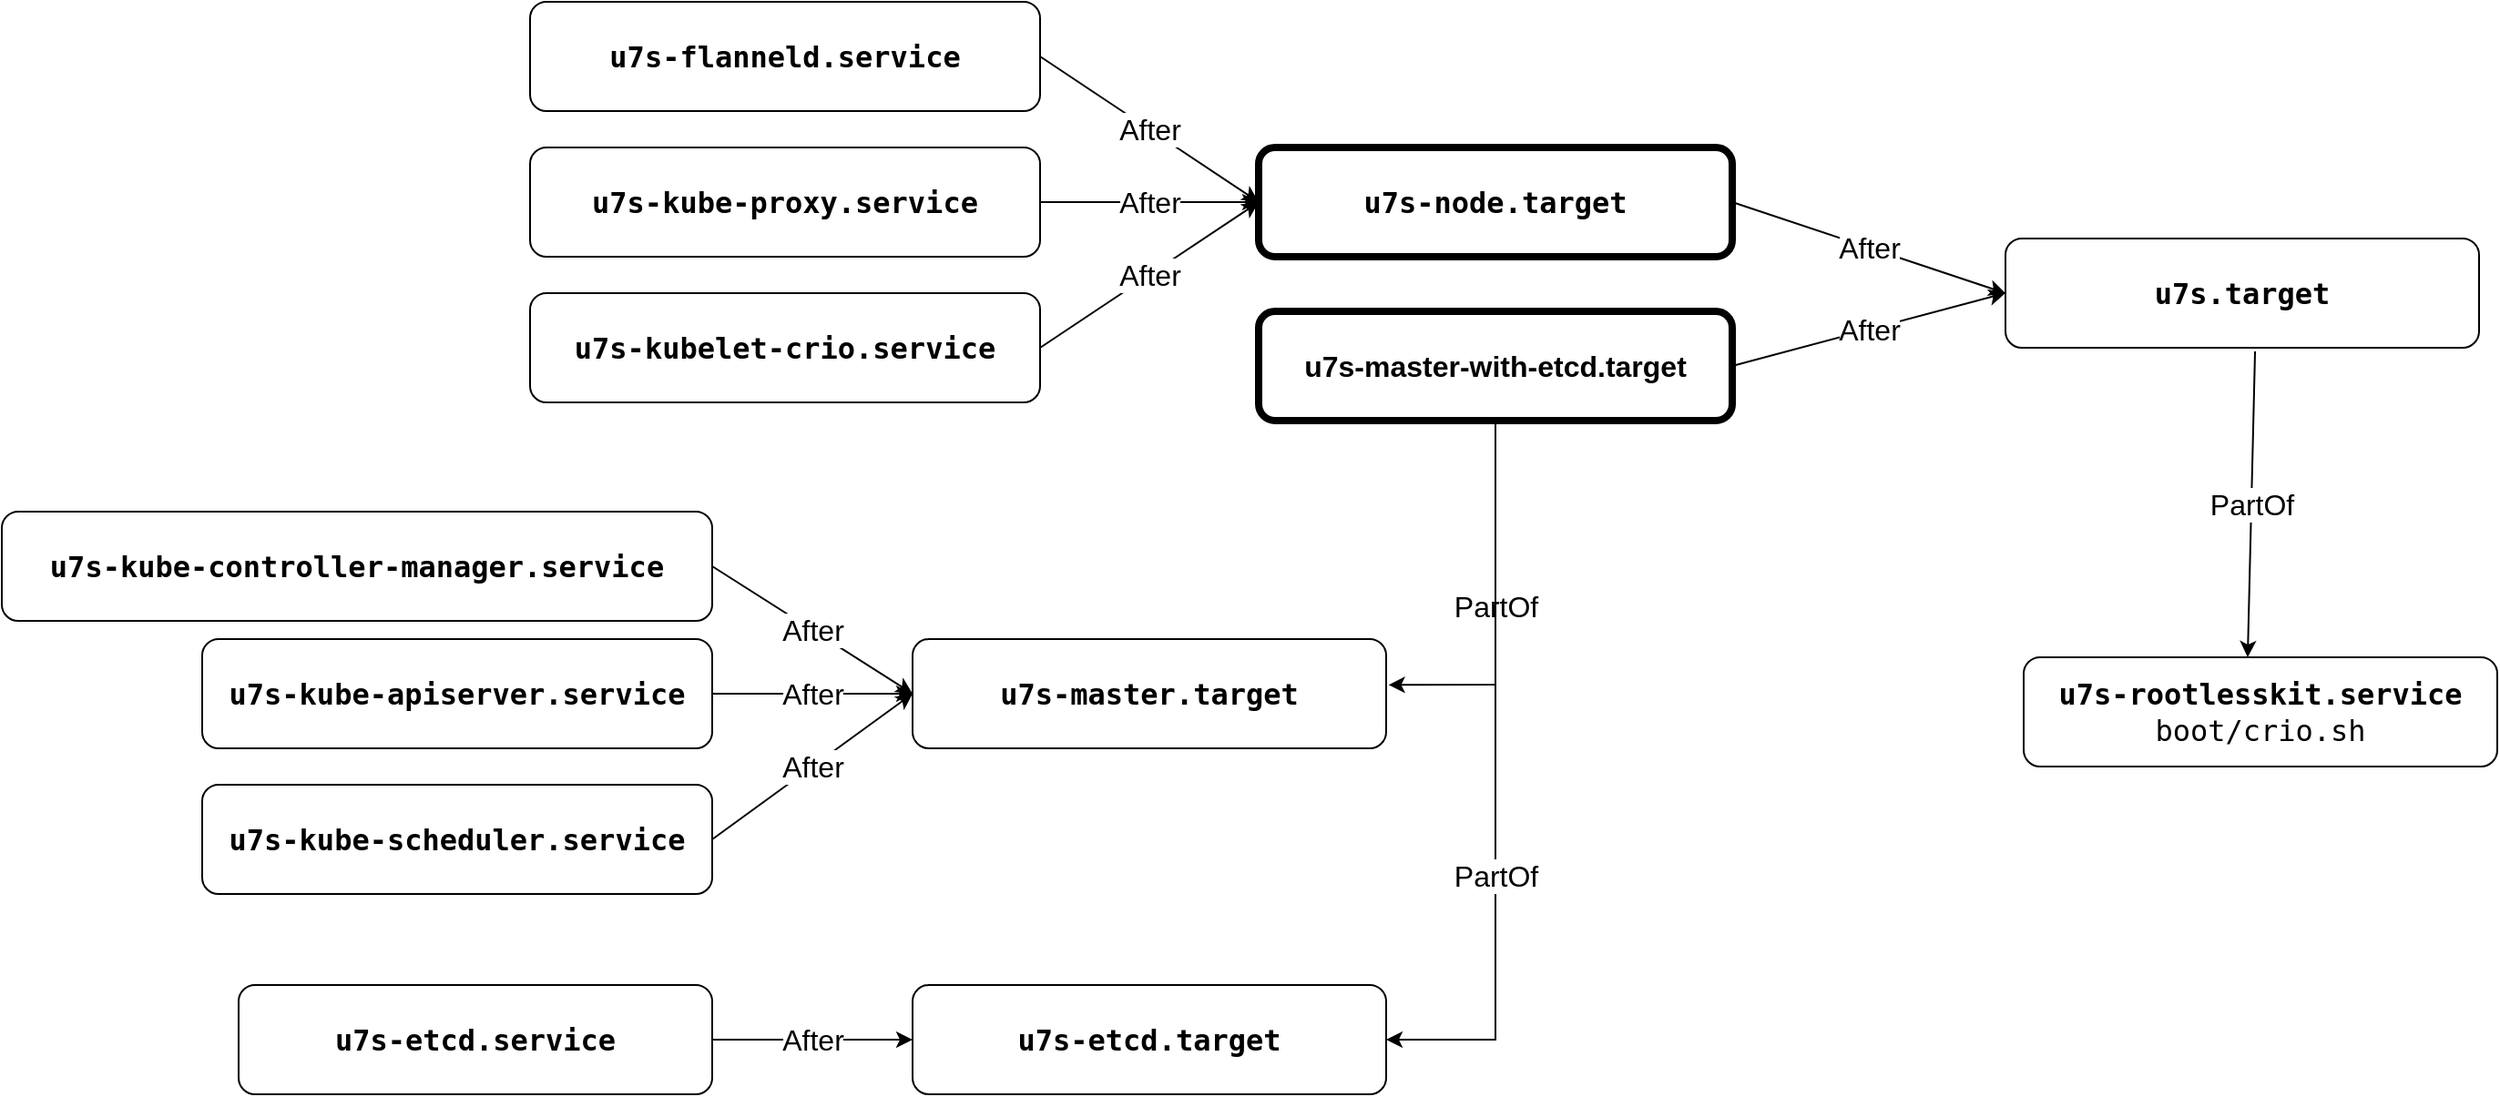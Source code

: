 <mxfile version="17.4.2" type="device"><diagram id="6TEcYULEoDltVL6i2tLU" name="Страница 1"><mxGraphModel dx="1929" dy="2008" grid="1" gridSize="10" guides="1" tooltips="1" connect="1" arrows="1" fold="1" page="1" pageScale="1" pageWidth="827" pageHeight="1169" math="0" shadow="0"><root><mxCell id="0"/><mxCell id="1" parent="0"/><mxCell id="WkdS4aIdwlVmdbodRp4Q-1" value="&lt;p style=&quot;font-size: medium ; margin: 0px&quot;&gt;&lt;b&gt;u7s-master-with-etcd.target&lt;/b&gt;&lt;/p&gt;" style="rounded=1;whiteSpace=wrap;html=1;strokeWidth=4;" vertex="1" parent="1"><mxGeometry x="70" y="60" width="260" height="60" as="geometry"/></mxCell><mxCell id="WkdS4aIdwlVmdbodRp4Q-2" value="&lt;p style=&quot;margin: 0px&quot;&gt;&lt;span style=&quot;font-family: monospace&quot;&gt;&lt;span style=&quot;background-color: rgb(255 , 255 , 255)&quot;&gt;&lt;font style=&quot;font-size: 16px&quot;&gt;&lt;b&gt;u7s.target&lt;/b&gt;&lt;/font&gt;&lt;/span&gt;&lt;br&gt;&lt;/span&gt;&lt;/p&gt;" style="rounded=1;whiteSpace=wrap;html=1;" vertex="1" parent="1"><mxGeometry x="480" y="20" width="260" height="60" as="geometry"/></mxCell><mxCell id="WkdS4aIdwlVmdbodRp4Q-3" value="&lt;p style=&quot;margin: 0px&quot;&gt;&lt;span style=&quot;font-family: monospace&quot;&gt;&lt;span style=&quot;background-color: rgb(255 , 255 , 255)&quot;&gt;&lt;b&gt;&lt;font style=&quot;font-size: 16px&quot;&gt;u7s-master.target&lt;/font&gt;&lt;/b&gt;&lt;/span&gt;&lt;br&gt;&lt;/span&gt;&lt;/p&gt;" style="rounded=1;whiteSpace=wrap;html=1;" vertex="1" parent="1"><mxGeometry x="-120" y="240" width="260" height="60" as="geometry"/></mxCell><mxCell id="WkdS4aIdwlVmdbodRp4Q-4" value="&lt;p style=&quot;margin: 0px&quot;&gt;&lt;span style=&quot;font-family: monospace&quot;&gt;&lt;span style=&quot;background-color: rgb(255 , 255 , 255)&quot;&gt;&lt;font style=&quot;font-size: 16px&quot;&gt;&lt;b&gt;u7s-etcd.target&lt;/b&gt;&lt;/font&gt;&lt;/span&gt;&lt;br&gt;&lt;/span&gt;&lt;/p&gt;" style="rounded=1;whiteSpace=wrap;html=1;" vertex="1" parent="1"><mxGeometry x="-120" y="430" width="260" height="60" as="geometry"/></mxCell><mxCell id="WkdS4aIdwlVmdbodRp4Q-11" value="" style="endArrow=classic;html=1;rounded=0;fontSize=16;exitX=0.5;exitY=1;exitDx=0;exitDy=0;entryX=1.005;entryY=0.419;entryDx=0;entryDy=0;entryPerimeter=0;" edge="1" parent="1" source="WkdS4aIdwlVmdbodRp4Q-1" target="WkdS4aIdwlVmdbodRp4Q-3"><mxGeometry relative="1" as="geometry"><mxPoint x="360" y="430" as="sourcePoint"/><mxPoint x="460" y="430" as="targetPoint"/><Array as="points"><mxPoint x="200" y="265"/></Array></mxGeometry></mxCell><mxCell id="WkdS4aIdwlVmdbodRp4Q-12" value="PartOf" style="edgeLabel;resizable=0;html=1;align=center;verticalAlign=middle;fontSize=16;strokeWidth=4;" connectable="0" vertex="1" parent="WkdS4aIdwlVmdbodRp4Q-11"><mxGeometry relative="1" as="geometry"/></mxCell><mxCell id="WkdS4aIdwlVmdbodRp4Q-15" value="" style="endArrow=classic;html=1;rounded=0;fontSize=16;exitX=0.5;exitY=1;exitDx=0;exitDy=0;entryX=1;entryY=0.5;entryDx=0;entryDy=0;" edge="1" parent="1" source="WkdS4aIdwlVmdbodRp4Q-1" target="WkdS4aIdwlVmdbodRp4Q-4"><mxGeometry relative="1" as="geometry"><mxPoint x="210" y="140" as="sourcePoint"/><mxPoint x="80" y="240" as="targetPoint"/><Array as="points"><mxPoint x="200" y="460"/></Array></mxGeometry></mxCell><mxCell id="WkdS4aIdwlVmdbodRp4Q-16" value="PartOf" style="edgeLabel;resizable=0;html=1;align=center;verticalAlign=middle;fontSize=16;strokeWidth=4;" connectable="0" vertex="1" parent="WkdS4aIdwlVmdbodRp4Q-15"><mxGeometry relative="1" as="geometry"><mxPoint y="50" as="offset"/></mxGeometry></mxCell><mxCell id="WkdS4aIdwlVmdbodRp4Q-19" value="" style="endArrow=classic;html=1;rounded=0;fontSize=16;exitX=1;exitY=0.5;exitDx=0;exitDy=0;entryX=0;entryY=0.5;entryDx=0;entryDy=0;" edge="1" parent="1" source="WkdS4aIdwlVmdbodRp4Q-1" target="WkdS4aIdwlVmdbodRp4Q-2"><mxGeometry relative="1" as="geometry"><mxPoint x="360" y="230" as="sourcePoint"/><mxPoint x="460" y="230" as="targetPoint"/></mxGeometry></mxCell><mxCell id="WkdS4aIdwlVmdbodRp4Q-20" value="After" style="edgeLabel;resizable=0;html=1;align=center;verticalAlign=middle;fontSize=16;strokeWidth=4;" connectable="0" vertex="1" parent="WkdS4aIdwlVmdbodRp4Q-19"><mxGeometry relative="1" as="geometry"/></mxCell><mxCell id="WkdS4aIdwlVmdbodRp4Q-21" value="&lt;p style=&quot;margin: 0px&quot;&gt;&lt;span style=&quot;font-family: monospace&quot;&gt;&lt;span style=&quot;background-color: rgb(255 , 255 , 255)&quot;&gt;&lt;span&gt;&lt;font style=&quot;font-size: 16px&quot;&gt;u7s-kube-apiserver.service&lt;/font&gt;&lt;/span&gt;&lt;/span&gt;&lt;br&gt;&lt;/span&gt;&lt;/p&gt;" style="rounded=1;whiteSpace=wrap;html=1;fontStyle=1" vertex="1" parent="1"><mxGeometry x="-510" y="240" width="280" height="60" as="geometry"/></mxCell><mxCell id="WkdS4aIdwlVmdbodRp4Q-22" value="" style="endArrow=classic;html=1;rounded=0;fontSize=16;exitX=1;exitY=0.5;exitDx=0;exitDy=0;" edge="1" parent="1" source="WkdS4aIdwlVmdbodRp4Q-21" target="WkdS4aIdwlVmdbodRp4Q-3"><mxGeometry relative="1" as="geometry"><mxPoint x="-150" y="230" as="sourcePoint"/><mxPoint x="-50" y="230" as="targetPoint"/></mxGeometry></mxCell><mxCell id="WkdS4aIdwlVmdbodRp4Q-23" value="After" style="edgeLabel;resizable=0;html=1;align=center;verticalAlign=middle;fontSize=16;strokeWidth=4;" connectable="0" vertex="1" parent="WkdS4aIdwlVmdbodRp4Q-22"><mxGeometry relative="1" as="geometry"/></mxCell><mxCell id="WkdS4aIdwlVmdbodRp4Q-24" value="&lt;p style=&quot;margin: 0px&quot;&gt;&lt;span style=&quot;font-family: monospace&quot;&gt;&lt;span style=&quot;background-color: rgb(255 , 255 , 255)&quot;&gt;&lt;b&gt;&lt;font style=&quot;font-size: 16px&quot;&gt;u7s-kube-controller-manager.service&lt;/font&gt;&lt;/b&gt;&lt;/span&gt;&lt;br&gt;&lt;/span&gt;&lt;/p&gt;" style="rounded=1;whiteSpace=wrap;html=1;" vertex="1" parent="1"><mxGeometry x="-620" y="170" width="390" height="60" as="geometry"/></mxCell><mxCell id="WkdS4aIdwlVmdbodRp4Q-25" value="" style="endArrow=classic;html=1;rounded=0;fontSize=16;exitX=1;exitY=0.5;exitDx=0;exitDy=0;entryX=0;entryY=0.5;entryDx=0;entryDy=0;" edge="1" parent="1" source="WkdS4aIdwlVmdbodRp4Q-24" target="WkdS4aIdwlVmdbodRp4Q-3"><mxGeometry relative="1" as="geometry"><mxPoint x="-220.0" y="280" as="sourcePoint"/><mxPoint x="-120" y="280" as="targetPoint"/></mxGeometry></mxCell><mxCell id="WkdS4aIdwlVmdbodRp4Q-26" value="After" style="edgeLabel;resizable=0;html=1;align=center;verticalAlign=middle;fontSize=16;strokeWidth=4;" connectable="0" vertex="1" parent="WkdS4aIdwlVmdbodRp4Q-25"><mxGeometry relative="1" as="geometry"/></mxCell><mxCell id="WkdS4aIdwlVmdbodRp4Q-27" value="&lt;p style=&quot;margin: 0px&quot;&gt;&lt;span style=&quot;font-family: monospace&quot;&gt;&lt;span style=&quot;background-color: rgb(255 , 255 , 255)&quot;&gt;&lt;font style=&quot;font-size: 16px&quot;&gt;u7s-kube-scheduler.service&lt;/font&gt;&lt;/span&gt;&lt;br&gt;&lt;/span&gt;&lt;/p&gt;" style="rounded=1;whiteSpace=wrap;html=1;fontStyle=1" vertex="1" parent="1"><mxGeometry x="-510" y="320" width="280" height="60" as="geometry"/></mxCell><mxCell id="WkdS4aIdwlVmdbodRp4Q-28" value="" style="endArrow=classic;html=1;rounded=0;fontSize=16;exitX=1;exitY=0.5;exitDx=0;exitDy=0;entryX=0;entryY=0.5;entryDx=0;entryDy=0;" edge="1" parent="1" source="WkdS4aIdwlVmdbodRp4Q-27" target="WkdS4aIdwlVmdbodRp4Q-3"><mxGeometry relative="1" as="geometry"><mxPoint x="-220.0" y="280" as="sourcePoint"/><mxPoint x="-130" y="270" as="targetPoint"/></mxGeometry></mxCell><mxCell id="WkdS4aIdwlVmdbodRp4Q-29" value="After" style="edgeLabel;resizable=0;html=1;align=center;verticalAlign=middle;fontSize=16;strokeWidth=4;" connectable="0" vertex="1" parent="WkdS4aIdwlVmdbodRp4Q-28"><mxGeometry relative="1" as="geometry"/></mxCell><mxCell id="WkdS4aIdwlVmdbodRp4Q-30" value="&lt;p style=&quot;margin: 0px&quot;&gt;&lt;span style=&quot;font-family: monospace&quot;&gt;&lt;span style=&quot;background-color: rgb(255 , 255 , 255)&quot;&gt;&lt;font style=&quot;font-size: 16px&quot;&gt;&lt;b&gt;u7s-etcd.service&lt;/b&gt;&lt;/font&gt;&lt;/span&gt;&lt;br&gt;&lt;/span&gt;&lt;/p&gt;" style="rounded=1;whiteSpace=wrap;html=1;" vertex="1" parent="1"><mxGeometry x="-490" y="430" width="260" height="60" as="geometry"/></mxCell><mxCell id="WkdS4aIdwlVmdbodRp4Q-31" value="" style="endArrow=classic;html=1;rounded=0;fontSize=16;exitX=1;exitY=0.5;exitDx=0;exitDy=0;entryX=0;entryY=0.5;entryDx=0;entryDy=0;" edge="1" parent="1" source="WkdS4aIdwlVmdbodRp4Q-30" target="WkdS4aIdwlVmdbodRp4Q-4"><mxGeometry relative="1" as="geometry"><mxPoint x="-220" y="280" as="sourcePoint"/><mxPoint x="-110" y="280" as="targetPoint"/></mxGeometry></mxCell><mxCell id="WkdS4aIdwlVmdbodRp4Q-32" value="After" style="edgeLabel;resizable=0;html=1;align=center;verticalAlign=middle;fontSize=16;strokeWidth=4;" connectable="0" vertex="1" parent="WkdS4aIdwlVmdbodRp4Q-31"><mxGeometry relative="1" as="geometry"/></mxCell><mxCell id="WkdS4aIdwlVmdbodRp4Q-33" value="&lt;p style=&quot;margin: 0px&quot;&gt;&lt;span style=&quot;font-family: monospace&quot;&gt;&lt;span style=&quot;background-color: rgb(255 , 255 , 255)&quot;&gt;&lt;b&gt;&lt;font style=&quot;font-size: 16px&quot;&gt;u7s-node.target&lt;/font&gt;&lt;/b&gt;&lt;/span&gt;&lt;br&gt;&lt;/span&gt;&lt;/p&gt;" style="rounded=1;whiteSpace=wrap;html=1;strokeWidth=4;" vertex="1" parent="1"><mxGeometry x="70" y="-30" width="260" height="60" as="geometry"/></mxCell><mxCell id="WkdS4aIdwlVmdbodRp4Q-34" value="" style="endArrow=classic;html=1;rounded=0;fontSize=16;exitX=1;exitY=0.5;exitDx=0;exitDy=0;entryX=0;entryY=0.5;entryDx=0;entryDy=0;" edge="1" parent="1" source="WkdS4aIdwlVmdbodRp4Q-33" target="WkdS4aIdwlVmdbodRp4Q-2"><mxGeometry relative="1" as="geometry"><mxPoint x="340.0" y="100" as="sourcePoint"/><mxPoint x="470" y="90" as="targetPoint"/></mxGeometry></mxCell><mxCell id="WkdS4aIdwlVmdbodRp4Q-35" value="After" style="edgeLabel;resizable=0;html=1;align=center;verticalAlign=middle;fontSize=16;strokeWidth=4;" connectable="0" vertex="1" parent="WkdS4aIdwlVmdbodRp4Q-34"><mxGeometry relative="1" as="geometry"/></mxCell><mxCell id="WkdS4aIdwlVmdbodRp4Q-36" value="&lt;p style=&quot;margin: 0px&quot;&gt;&lt;span style=&quot;font-family: monospace&quot;&gt;&lt;span style=&quot;background-color: rgb(255 , 255 , 255)&quot;&gt;&lt;b&gt;&lt;font style=&quot;font-size: 16px&quot;&gt;u7s-rootlesskit.service&lt;br&gt;&lt;/font&gt;&lt;/b&gt;&lt;/span&gt;&lt;/span&gt;&lt;span style=&quot;font-family: monospace&quot;&gt;&lt;span style=&quot;background-color: rgb(255 , 255 , 255)&quot;&gt;&lt;font style=&quot;font-size: 16px&quot;&gt;boot/crio.sh&lt;/font&gt;&lt;/span&gt;&lt;br&gt;&lt;/span&gt;&lt;/p&gt;" style="rounded=1;whiteSpace=wrap;html=1;" vertex="1" parent="1"><mxGeometry x="490" y="250" width="260" height="60" as="geometry"/></mxCell><mxCell id="WkdS4aIdwlVmdbodRp4Q-37" value="" style="endArrow=classic;html=1;rounded=0;fontSize=16;exitX=0.527;exitY=1.033;exitDx=0;exitDy=0;entryX=0.473;entryY=0;entryDx=0;entryDy=0;entryPerimeter=0;exitPerimeter=0;" edge="1" parent="1" source="WkdS4aIdwlVmdbodRp4Q-2" target="WkdS4aIdwlVmdbodRp4Q-36"><mxGeometry relative="1" as="geometry"><mxPoint x="628.7" y="84.86" as="sourcePoint"/><mxPoint x="570.0" y="230.0" as="targetPoint"/><Array as="points"/></mxGeometry></mxCell><mxCell id="WkdS4aIdwlVmdbodRp4Q-38" value="PartOf" style="edgeLabel;resizable=0;html=1;align=center;verticalAlign=middle;fontSize=16;strokeWidth=4;" connectable="0" vertex="1" parent="WkdS4aIdwlVmdbodRp4Q-37"><mxGeometry relative="1" as="geometry"/></mxCell><mxCell id="WkdS4aIdwlVmdbodRp4Q-39" value="&lt;p style=&quot;margin: 0px&quot;&gt;&lt;span style=&quot;font-family: monospace&quot;&gt;&lt;span style=&quot;background-color: rgb(255 , 255 , 255)&quot;&gt;&lt;font style=&quot;font-size: 16px&quot;&gt;u7s-kube-proxy.service&lt;/font&gt;&lt;/span&gt;&lt;br&gt;&lt;/span&gt;&lt;/p&gt;" style="rounded=1;whiteSpace=wrap;html=1;fontStyle=1" vertex="1" parent="1"><mxGeometry x="-330" y="-30" width="280" height="60" as="geometry"/></mxCell><mxCell id="WkdS4aIdwlVmdbodRp4Q-40" value="&lt;p style=&quot;margin: 0px&quot;&gt;&lt;span style=&quot;font-family: monospace&quot;&gt;&lt;span style=&quot;background-color: rgb(255 , 255 , 255)&quot;&gt;&lt;font style=&quot;font-size: 16px&quot;&gt;u7s-kubelet-crio.service&lt;/font&gt;&lt;/span&gt;&lt;br&gt;&lt;/span&gt;&lt;/p&gt;" style="rounded=1;whiteSpace=wrap;html=1;fontStyle=1" vertex="1" parent="1"><mxGeometry x="-330" y="50" width="280" height="60" as="geometry"/></mxCell><mxCell id="WkdS4aIdwlVmdbodRp4Q-41" value="&lt;p style=&quot;margin: 0px&quot;&gt;&lt;span style=&quot;font-family: monospace&quot;&gt;&lt;span style=&quot;background-color: rgb(255 , 255 , 255)&quot;&gt;&lt;font style=&quot;font-size: 16px&quot;&gt;u7s-flanneld.service&lt;/font&gt;&lt;/span&gt;&lt;br&gt;&lt;/span&gt;&lt;/p&gt;" style="rounded=1;whiteSpace=wrap;html=1;fontStyle=1" vertex="1" parent="1"><mxGeometry x="-330" y="-110" width="280" height="60" as="geometry"/></mxCell><mxCell id="WkdS4aIdwlVmdbodRp4Q-42" value="" style="endArrow=classic;html=1;rounded=0;fontSize=16;exitX=1;exitY=0.5;exitDx=0;exitDy=0;entryX=0;entryY=0.5;entryDx=0;entryDy=0;" edge="1" parent="1" source="WkdS4aIdwlVmdbodRp4Q-40" target="WkdS4aIdwlVmdbodRp4Q-33"><mxGeometry relative="1" as="geometry"><mxPoint x="340" y="100" as="sourcePoint"/><mxPoint x="490" y="60" as="targetPoint"/></mxGeometry></mxCell><mxCell id="WkdS4aIdwlVmdbodRp4Q-43" value="After" style="edgeLabel;resizable=0;html=1;align=center;verticalAlign=middle;fontSize=16;strokeWidth=4;" connectable="0" vertex="1" parent="WkdS4aIdwlVmdbodRp4Q-42"><mxGeometry relative="1" as="geometry"/></mxCell><mxCell id="WkdS4aIdwlVmdbodRp4Q-44" value="" style="endArrow=classic;html=1;rounded=0;fontSize=16;exitX=1;exitY=0.5;exitDx=0;exitDy=0;entryX=0;entryY=0.5;entryDx=0;entryDy=0;" edge="1" parent="1" source="WkdS4aIdwlVmdbodRp4Q-39" target="WkdS4aIdwlVmdbodRp4Q-33"><mxGeometry relative="1" as="geometry"><mxPoint x="-50" y="40" as="sourcePoint"/><mxPoint x="80" y="10" as="targetPoint"/></mxGeometry></mxCell><mxCell id="WkdS4aIdwlVmdbodRp4Q-45" value="After" style="edgeLabel;resizable=0;html=1;align=center;verticalAlign=middle;fontSize=16;strokeWidth=4;" connectable="0" vertex="1" parent="WkdS4aIdwlVmdbodRp4Q-44"><mxGeometry relative="1" as="geometry"/></mxCell><mxCell id="WkdS4aIdwlVmdbodRp4Q-46" value="" style="endArrow=classic;html=1;rounded=0;fontSize=16;exitX=1;exitY=0.5;exitDx=0;exitDy=0;entryX=0;entryY=0.5;entryDx=0;entryDy=0;" edge="1" parent="1" source="WkdS4aIdwlVmdbodRp4Q-41" target="WkdS4aIdwlVmdbodRp4Q-33"><mxGeometry relative="1" as="geometry"><mxPoint x="-50" y="-40" as="sourcePoint"/><mxPoint x="80" y="10" as="targetPoint"/></mxGeometry></mxCell><mxCell id="WkdS4aIdwlVmdbodRp4Q-47" value="After" style="edgeLabel;resizable=0;html=1;align=center;verticalAlign=middle;fontSize=16;strokeWidth=4;" connectable="0" vertex="1" parent="WkdS4aIdwlVmdbodRp4Q-46"><mxGeometry relative="1" as="geometry"/></mxCell></root></mxGraphModel></diagram></mxfile>